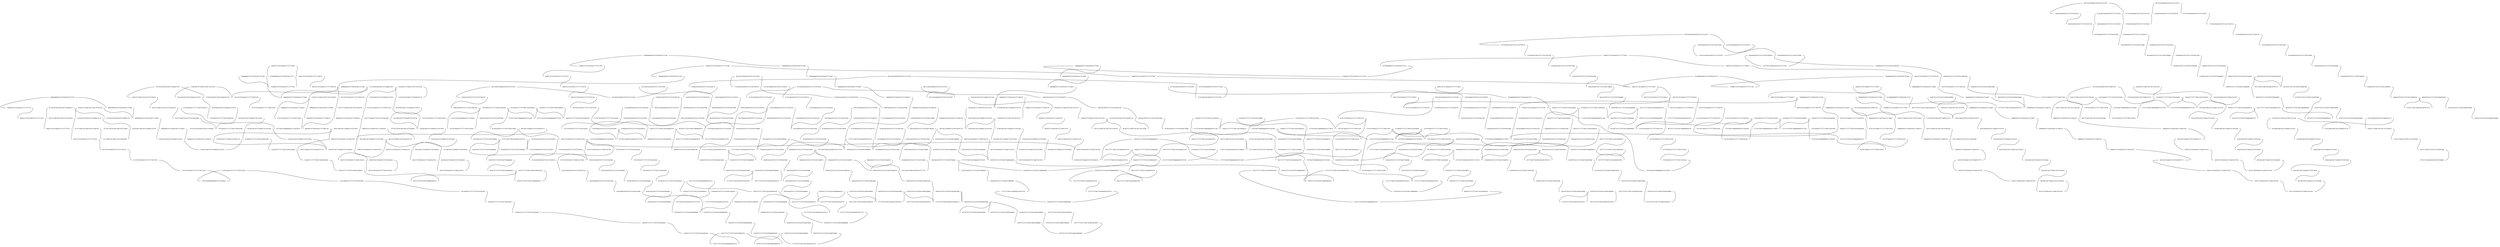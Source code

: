 digraph G {
  edge [dir=both arrowhead=none arrowtail=none]
  node [shape=none, fontname=courier, fontsize=9]
  GCAACGGGCAATATGTCTCTGTGTGGATAAA:e -> CAACGGGCAATATGTCTCTGTGTGGATAAAA:w
  AAAAAGAGTTCTGATAGCAGCTTCTGAACTG:e -> AAAAGAGTTCTGATAGCAGCTTCTGAACTGG:w
  AATATGTCTCTGTGTGGATTAAAAAAGAGTG:w -> ACTCTTTTTTAATCCACACAGAGACATATTG:w
  ACTCTTTTTTAATCCACACAGAGACATATTG:e -> CTCTTTTTTAATCCACACAGAGACATATTGC:w
  ATGTCTCTGTGTGGATAAAAAAAGAGTGTCG:w -> GACACTCTTTTTTTATCCACACAGAGACATA:w
  GACACTCTTTTTTTATCCACACAGAGACATA:e -> ACACTCTTTTTTTATCCACACAGAGACATAT:w
  GCTATCAGACACTCTTTTTTTAATCCACACA:w -> GTGTGGATTAAAAAAAGAGTGTCTGATAGCA:w
  AGCTGCTATCAGACACTCTTTTTTAATCCAA:e -> GCTGCTATCAGACACTCTTTTTTAATCCAAC:w
  ATCAGACACTCTTTTTTTAATCCACCAGAGA:w -> CTCTGGTGGATTAAAAAAAGAGTGTCTGATA:w
  CAGGTTAACCAGTTCAGAAGCTGCTATCAGA:w -> CTGATAGCAGCTTCTGAACTGGTTAACCTGC:w
  CTGATAGCAGCTTCTGAACTGGTTAACCTGC:e -> GGCAGGTTAACCAGTTCAGAAGCTGCTATCA:e
  ACTCACGGCAGGTAACCAGTTCGAAGCTGCT:w -> GCAGCTTCGAACTGGTTACCTGCCGTGAGTA:w
  GCAGCTTCGAACTGGTTACCTGCCGTGAGTA:e -> CAGCTTCGAACTGGTTACCTGCCGTGAGTAA:w
  CCACACAGAGACATATTGCCCGTTCAGTCAG:e -> CACACAGAGACATATTGCCCGTTCAGTCAGA:w
  CAGAACTCTTTTTTTAATCCACACAGAGACA:e -> AGAACTCTTTTTTTAATCCACACAGAGACAT:w
  TAAAAAAAAGTGTCTGATAGCAGCTTCTGAA:e -> AAAAAAAAGTGTCTGATAGCAGCTTCTGAAC:w
  CGATAGCAGCTTCTGAACTGGTTACCTGCCG:w -> GGCAGGTAACCAGTTCAGAAGCTGCTATCGA:w
  GGCAGGTAACCAGTTCAGAAGCTGCTATCGA:e -> GCAGGTAACCAGTTCAGAAGCTGCTATCGAC:w
  GGCAAATATGGTCTCTGTGTGGATTAAAAAA:e -> GCAAATATGGTCTCTGTGTGGATTAAAAAAA:w
  CAAATATGGTCTCTGTGTGGATTAAAAAAAA:e -> AAATATGGTCTCTGTGTGGATTAAAAAAAAG:w
  AATCCACACAGAGACCATATTTGCCCGTTGC:e -> ATCCACACAGAGACCATATTTGCCCGTTGCA:w
  AATCCACAAGAGACATATTGCCCGTTGCAGT:e -> ATCCACAAGAGACATATTGCCCGTTGCAGTC:w
  AACACAGAGACATATTGCCCGTTGCAGTCAG:e -> ACACAGAGACATATTGCCCGTTGCAGTCAGA:w
  AAAGAAGAGTGTCTGATAGCAGCTTCTGAAC:e -> AAGAAGAGTGTCTGATAGCAGCTTCTGAACT:w
  AAAAAAAGAGTGTCGATAGCAGCTTCTGAAC:e -> AAAAAAGAGTGTCGATAGCAGCTTCTGAACT:w
  ATAGCAGCTTCTGAACTGGTACCTGCCGTGA:w -> CACGGCAGGTACCAGTTCAGAAGCTGCTATC:w
  CACGGCAGGTACCAGTTCAGAAGCTGCTATC:e -> ACGGCAGGTACCAGTTCAGAAGCTGCTATCA:w
  ATTTACTCACGGCAGGTAACCAGTTCAGAAG:e -> GCTTCTGAACTGGTTACCTGCCGTGAGTAAA:e
  ACTCTTTTTTTAATCCACACAGAGACATATG:e -> CTCTTTTTTTAATCCACACAGAGACATATGC:w
  ACATATTGCCCGTTGCAGTCAGAATGAAAGC:w -> CTTTCATTCTGACTGCAACGGGCAATATGTC:w
  AGAAGCTGCTATCAGACACTTTTTTTTAATC:w -> ATTAAAAAAAAGTGTCTGATAGCAGCTTCTG:w
  ATTAAAAAAAAGTGTCTGATAGCAGCTTCTG:e -> TCAGAAGCTGCTATCAGACACTTTTTTTTAA:e
  ATAGCAGCTCTGAACTGGTTACCTGCCGTGA:e -> CTCACGGCAGGTAACCAGTTCAGAGCTGCTA:e
  AGCTGCTATCAGACACTTTTTTTTAATCCAC:e -> GCTGCTATCAGACACTTTTTTTTAATCCACA:w
  CAGACACTCTTTTTTTAATCCCACACAGAGA:e -> AGACACTCTTTTTTTAATCCCACACAGAGAC:w
  GACACTCTTTTTTTAATCCACCAGAGACATA:e -> ACACTCTTTTTTTAATCCACCAGAGACATAT:w
  CAATATGTCTCTGTGTTGGATTAAAAAAGAG:e -> AATATGTCTCTGTGTTGGATTAAAAAAGAGT:w
  GGCAGGTAACCAGTTCAGAGCTGCTATCAGA:e -> GCAGGTAACCAGTTCAGAGCTGCTATCAGAC:w
  ATCCACACAGAGACCATATTTGCCCGTTGCA:e -> CTGCAACGGGCAAATATGGTCTCTGTGTGGA:e
  AAAAAAGAGTGTCTGATAGCAGCTCTGAACT:e -> AAAAAGAGTGTCTGATAGCAGCTCTGAACTG:w
  AACGGGCAATATGTCTCTGTGTGGGATTAAA:e -> ACGGGCAATATGTCTCTGTGTGGGATTAAAA:w
  AACCAGTTCGAAGCTGCTATCAGACACTCTT:w -> AGAGTGTCTGATAGCAGCTTCGAACTGGTTA:w
  AGAGTGTCTGATAGCAGCTTCGAACTGGTTA:e -> GAGTGTCTGATAGCAGCTTCGAACTGGTTAC:w
  ACGGCAGGTAACCAGTTCGAAGCTGCTATCA:e -> CGGCAGGTAACCAGTTCGAAGCTGCTATCAG:w
  GAAGCTGCTATCAGACACTCTTCTTTTTATC:e -> AAGCTGCTATCAGACACTCTTCTTTTTATCC:w
  AGCTGCTATCAGACACTCTTTTTTTAATCAC:e -> GCTGCTATCAGACACTCTTTTTTTAATCACA:w
  CCACACAGAGACATATTGCCCGTGCAGTCAG:e -> CACACAGAGACATATTGCCCGTGCAGTCAGA:w
  AGACACTCTTTTTTTAATCCACACAGAGACA:e -> ATGTCTCTGTGTGGATTAAAAAAAGAGTGTC:e
  AGCTTTTCATTCTGACTTGCGAACGGGCAAT:e -> GCTTTTCATTCTGACTTGCGAACGGGCAATA:w
  GGCAGGTAACCAGTTCGAAGCTGCTATCAGA:e -> GCAGGTAACCAGTTCGAAGCTGCTATCAGAC:w
  AGCTGCTATCAGACACTCTTTTTTTAATCCA:e -> GCTGCTATCAGACACTCTTTTTTTAATCCAC:w
  GCAAATATGGTCTCTGTGTGGATTAAAAAAA:e -> CAAATATGGTCTCTGTGTGGATTAAAAAAAA:w
  CACCAGAGACATATTGCCCGTTGCAGTCAGA:e -> ACCAGAGACATATTGCCCGTTGCAGTCAGAA:w
  ATGTCTCTGTGTGGATAAAAAAAGAGTGTCG:e -> TCGACACTCTTTTTTTATCCACACAGAGACA:e
  ACAGAGACATATTGCCCGTTCGCAAGTCAGA:e -> CAGAGACATATTGCCCGTTCGCAAGTCAGAA:w
  CTATCAGACACTCTTTTTTAATCCAACACAG:e -> TATCAGACACTCTTTTTTAATCCAACACAGA:w
  AAAAAGAGTGTCTGATAGCAGCTTCTGAACT:e -> AAAAGAGTGTCTGATAGCAGCTTCTGAACTG:w
  ACGGGCAATATGTCTCTGTGTGGGATTAAAA:e -> CGGGCAATATGTCTCTGTGTGGGATTAAAAA:w
  CTATCAGACACTCTTTTTTTAATCCACAAGA:w -> CTTGTGGATTAAAAAAAGAGTGTCTGATAGC:w
  CTTGTGGATTAAAAAAAGAGTGTCTGATAGC:e -> TGCTATCAGACACTCTTTTTTTAATCCACAA:e
  AGGTTAACCAGTTCAGAAGCTGCTATCAGAC:e -> GGTTAACCAGTTCAGAAGCTGCTATCAGACA:w
  CGGCAGGTAACCAGTTCAGAGCTGCTATCAG:e -> GGCAGGTAACCAGTTCAGAGCTGCTATCAGA:w
  GCTATCAGACACTCTTTTTTAATCCAACACA:e -> CTATCAGACACTCTTTTTTAATCCAACACAG:w
  AACGGGCAATTGTCTCTGTGTGATTAAAAAA:e -> ACGGGCAATTGTCTCTGTGTGATTAAAAAAA:w
  AAAAAGAGTGTCTGATAGCAGCTTCTGAACG:e -> AAAAGAGTGTCTGATAGCAGCTTCTGAACGG:w
  CTTCTTTTTATCCACACAGAGACATATTGCC:w -> GCAATATGTCTCTGTGTGGATAAAAAGAAGA:w
  GCAATATGTCTCTGTGTGGATAAAAAGAAGA:e -> CAATATGTCTCTGTGTGGATAAAAAGAAGAG:w
  GGGCAAATATGGTCTCTGTGTGGATTAAAAA:e -> GGCAAATATGGTCTCTGTGTGGATTAAAAAA:w
  CAGGTAACCAGTTCAGAGCTGCTATCAGACA:e -> AGGTAACCAGTTCAGAGCTGCTATCAGACAC:w
  CAGACACTCTTTTTTAATCCACACAGAGACA:w -> GTCTCTGTGTGGATTAAAAAAGAGTGTCTGA:w
  CAGGTAACCAGTTCAGAAGCTGCTATCAGAC:e -> AGGTAACCAGTTCAGAAGCTGCTATCAGACA:w
  AATATGTCTCTTGTGGATTAAAAAAAGAGTG:e -> ACACTCTTTTTTTAATCCACAAGAGACATAT:e
  ATTAAAAAAAGAGTGTCTGATAGCAGCTTCG:w -> GAAGCTGCTATCAGACACTCTTTTTTTAATC:w
  GAAGCTGCTATCAGACACTCTTTTTTTAATC:e -> AAGCTGCTATCAGACACTCTTTTTTTAATCA:w
  GAAGCTGCTATCAGACACTCTTTTTTTAATC:e -> AAGCTGCTATCAGACACTCTTTTTTTAATCC:w
  CCACACAGAGACATATGCCCGTTGCAGTCAG:e -> CACACAGAGACATATGCCCGTTGCAGTCAGA:w
  GAACGGGCAATATGTCTCTGTGTGGATTAAA:e -> AACGGGCAATATGTCTCTGTGTGGATTAAAA:w
  ATAAAAAAAGAGTGTCGATAGCAGCTTCTGA:w -> CAGAAGCTGCTATCGACACTCTTTTTTTATC:w
  CAGAAGCTGCTATCGACACTCTTTTTTTATC:e -> AGAAGCTGCTATCGACACTCTTTTTTTATCC:w
  AGAAGCTGCTATCAGACACTCTTTTTTAATC:w -> ATTAAAAAAGAGTGTCTGATAGCAGCTTCTG:w
  ATTAAAAAAGAGTGTCTGATAGCAGCTTCTG:e -> TCAGAAGCTGCTATCAGACACTCTTTTTTAA:e
  ACATATTGCCCGTTGCAGTCAGAATGAAAGC:e -> AGCTTTCATTCTGACTGCAACGGGCAATATG:e
  CCACAAGAGACATATTGCCCGTTGCAGTCAG:e -> CACAAGAGACATATTGCCCGTTGCAGTCAGA:w
  AGAGACCATATTTGCCCGTTGCAGTCAGAAT:e -> CATTCTGACTGCAACGGGCAAATATGGTCTC:e
  AAGAGACATATTGCCCGTTGCAGTCAGAATG:w -> ATTCTGACTGCAACGGGCAATATGTCTCTTG:w
  CTGCTATCAGACACTCTTTTTTAATCCACAC:e -> TGCTATCAGACACTCTTTTTTAATCCACACA:w
  GAGTGTCGATAGCAGCTTCTGAACTGGTTAC:e -> AGTGTCGATAGCAGCTTCTGAACTGGTTACC:w
  CAATATGTCTCTGTGTGGGATTAAAAAAAGA:w -> CTTTTTTTAATCCCACACAGAGACATATTGC:w
  CTTTTTTTAATCCCACACAGAGACATATTGC:e -> GGCAATATGTCTCTGTGTGGGATTAAAAAAA:e
  CAGCTTCTGAACGGTTACCTGCCGTGAGTAA:e -> AGCTTCTGAACGGTTACCTGCCGTGAGTAAA:w
  CAGCTTCTGAACTGGTACCTGCCGTGAGTAA:e -> AGCTTCTGAACTGGTACCTGCCGTGAGTAAA:w
  ATTCTGACTGCAACGGGCAATATGTCTCTGG:w -> CAGAGACATATTGCCCGTTGCAGTCAGAATG:w
  CAGAGACATATTGCCCGTTGCAGTCAGAATG:e -> AGAGACATATTGCCCGTTGCAGTCAGAATGA:w
  CTATCAGACACTCTTTTTTAATCCACACAGA:e -> CTCTGTGTGGATTAAAAAAGAGTGTCTGATA:e
  AGACATATTGCCCGTTCGCAAGTCAGAATGA:w -> CATTCTGACTTGCGAACGGGCAATATGTCTC:w
  CTATCAGACACTCTTTTTTAATCCACACAGA:w -> CTGTGTGGATTAAAAAAGAGTGTCTGATAGC:w
  CTGTGTGGATTAAAAAAGAGTGTCTGATAGC:e -> TGCTATCAGACACTCTTTTTTAATCCACACA:e
  CTATCAGACACTCTTTTTTTAATCCCACACA:e -> CTGTGTGGGATTAAAAAAAGAGTGTCTGATA:e
  GAGTGTCTGATAGCAGCTCTGAACTGGTTAC:e -> AGTGTCTGATAGCAGCTCTGAACTGGTTACC:w
  CAACGGGCAATATGTCTCTGTGTGGATTAAA:e -> AACGGGCAATATGTCTCTGTGTGGATTAAAA:w
  ACACAGAGACATATTGCCCGTTCGCAAGTCA:e -> CACAGAGACATATTGCCCGTTCGCAAGTCAG:w
  GAGTGTCTGATAGCAGCTTCTGAACTGGTAC:e -> AGTGTCTGATAGCAGCTTCTGAACTGGTACC:w
  AGAAGCTGCTATCAGACACTCTTTTTTAATC:e -> GAAGCTGCTATCAGACACTCTTTTTTAATCC:w
  CAATATGTCTCTGTGTGGGATTAAAAAAAGA:e -> AATATGTCTCTGTGTGGGATTAAAAAAAGAG:w
  ATAGCAGCTTCTGAACTGGTACCTGCCGTGA:e -> CTCACGGCAGGTACCAGTTCAGAAGCTGCTA:e
  AACCAGTTCAGAAGCTGCTATCAGAACTCTT:w -> AGAGTTCTGATAGCAGCTTCTGAACTGGTTA:w
  AGAGTTCTGATAGCAGCTTCTGAACTGGTTA:e -> GAGTTCTGATAGCAGCTTCTGAACTGGTTAC:w
  CAACGGGCAATTGTCTCTGTGTGATTAAAAA:e -> AACGGGCAATTGTCTCTGTGTGATTAAAAAA:w
  CAGACACTTTTTTTTAATCCACACAGAGACC:w -> GTCTCTGTGTGGATTAAAAAAAAGTGTCTGA:w
  TATCAGACACTCTTCTTTTTATCCACACAGA:e -> ATCAGACACTCTTCTTTTTATCCACACAGAG:w
  ATAGCAGCTTCGAACTGGTTACCTGCCGTGA:e -> CTCACGGCAGGTAACCAGTTCGAAGCTGCTA:e
  AGAGCTGCTATCAGACACTCTTTTTTTAATC:e -> GAGCTGCTATCAGACACTCTTTTTTTAATCC:w
  GAGACAATTGCCCGTTGCAGTCAGAATGAAA:e -> AGACAATTGCCCGTTGCAGTCAGAATGAAAA:w
  ACACAGAGACATATTGCCCGTTGCAGTCAGA:e -> CACAGAGACATATTGCCCGTTGCAGTCAGAA:w
  CACACAGAGACATATGCCCGTTGCAGTCAGA:e -> ACACAGAGACATATGCCCGTTGCAGTCAGAA:w
  ATCAGACACTCTTTTTTTAATCCCACACAGA:w -> CTGTGTGGGATTAAAAAAAGAGTGTCTGATA:w
  ACATATTGCCCGTTGCAGTCAGAATGAAAAG:e -> CATATTGCCCGTTGCAGTCAGAATGAAAAGC:w
  AATCCACACAGAGACATATTGCCCGTTCGCA:w -> GCGAACGGGCAATATGTCTCTGTGTGGATTA:w
  GCGAACGGGCAATATGTCTCTGTGTGGATTA:e -> CGAACGGGCAATATGTCTCTGTGTGGATTAA:w
  ACGGGCAATTGTCTCTGTGTGATTAAAAAAA:e -> CGGGCAATTGTCTCTGTGTGATTAAAAAAAG:w
  AATCCACACAGAGACATATTGCCCGTTCAGT:e -> ATCCACACAGAGACATATTGCCCGTTCAGTC:w
  AAAAAAGAGTGTCTGATAGCAGCTTCGAACT:e -> AAAAAGAGTGTCTGATAGCAGCTTCGAACTG:w
  CAGACACTCTTTTTTTAATCCACCAGAGACA:w -> GTCTCTGGTGGATTAAAAAAAGAGTGTCTGA:w
  ATCCACCAGAGACATATTGCCCGTTGCAGTC:e -> TCCACCAGAGACATATTGCCCGTTGCAGTCA:w
  CAGACACTCTTTTTTTAATCACACAGAGACA:w -> GTCTCTGTGTGATTAAAAAAAGAGTGTCTGA:w
  GAGACATATTGCCCGTGCAGTCAGAATGAAA:e -> AGACATATTGCCCGTGCAGTCAGAATGAAAA:w
  CGGGCAATTGTCTCTGTGTGATTAAAAAAAG:e -> GGGCAATTGTCTCTGTGTGATTAAAAAAAGA:w
  GACACTCTTTTTTAATCCACACAGAGACATA:e -> ACACTCTTTTTTAATCCACACAGAGACATAT:w
  GACACTCTTTTTTTAATCCCACACAGAGACA:e -> ACACTCTTTTTTTAATCCCACACAGAGACAT:w
  AGGTAACCAGTTCAGAAGCTGCTATCAGAAC:e -> AGTTCTGATAGCAGCTTCTGAACTGGTTACC:e
  GAGTGTCTGATAGCAGCTTCTGAACGGTTAC:e -> AGTGTCTGATAGCAGCTTCTGAACGGTTACC:w
  GCTGCTATCAGAACTCTTTTTTTAATCCACA:e -> CTGCTATCAGAACTCTTTTTTTAATCCACAC:w
  AACGGGCAAATATGGTCTCTGTGTGGATTAA:e -> ACGGGCAAATATGGTCTCTGTGTGGATTAAA:w
  AGAACTCTTTTTTTAATCCACACAGAGACAT:e -> GAACTCTTTTTTTAATCCACACAGAGACATA:w
  GAAGCTGCTATCAGACACTTTTTTTTAATCC:e -> AAGCTGCTATCAGACACTTTTTTTTAATCCA:w
  ATAGCAGCTCTGAACTGGTTACCTGCCGTGA:w -> CACGGCAGGTAACCAGTTCAGAGCTGCTATC:w
  CACGGCAGGTAACCAGTTCAGAGCTGCTATC:e -> ACGGCAGGTAACCAGTTCAGAGCTGCTATCA:w
  AGTGTCTGATAGCAGCTTCTGAACTGGTTAC:e -> GGTAACCAGTTCAGAAGCTGCTATCAGACAC:e
  AAAAGAGTGTCGATAGCAGCTTCTGAACTGG:e -> AAAGAGTGTCGATAGCAGCTTCTGAACTGGT:w
  AAAGAGTGTCTGATAGCAGCTTCTGAACTGG:e -> AAGAGTGTCTGATAGCAGCTTCTGAACTGGT:w
  AGACATATTGCCCGTTGCAGTCAGAATAAAA:e -> CTTTTATTCTGACTGCAACGGGCAATATGTC:e
  AGGTAACCAGTTCAGAAGCTGCTATCAGACA:e -> GGTAACCAGTTCAGAAGCTGCTATCAGACAC:w
  AAAGAGTTCTGATAGCAGCTTCTGAACTGGT:e -> AACCAGTTCAGAAGCTGCTATCAGAACTCTT:e
  AAAGAGTGTCTGATAGCAGCTTCTGAACGGT:e -> AACCGTTCAGAAGCTGCTATCAGACACTCTT:e
  CTTCTTTTTATCCACACAGAGACATATTGCC:e -> GGGCAATATGTCTCTGTGTGGATAAAAAGAA:e
  CGGGCATATGTCTCTGTGTGGATTAAAAAAA:e -> CTTTTTTTAATCCACACAGAGACATATGCCC:e
  CTATCAGACACTTTTTTTTAATCCACACAGA:e -> CTCTGTGTGGATTAAAAAAAAGTGTCTGATA:e
  ACAGAGACCATATTTGCCCGTTGCAGTCAGA:e -> CAGAGACCATATTTGCCCGTTGCAGTCAGAA:w
  AATTGTCTCTGTGTGATTAAAAAAAGAGTGT:e -> ATTGTCTCTGTGTGATTAAAAAAAGAGTGTC:w
  AGACATATTGCCCGTTGCAGTAGAATGAAAA:e -> CTTTTCATTCTACTGCAACGGGCAATATGTC:e
  ATCAGACACTCTTTTTTAATCCACACAGAGA:e -> GTCTCTGTGTGGATTAAAAAAGAGTGTCTGA:e
  ACACAGAGACCATATTTGCCCGTTGCAGTCA:e -> CACAGAGACCATATTTGCCCGTTGCAGTCAG:w
  ATCAGACACTCTTCTTTTTATCCACACAGAG:e -> TCAGACACTCTTCTTTTTATCCACACAGAGA:w
  AGAAGCTGCTATCAGAACTCTTTTTTTAATC:w -> ATTAAAAAAAGAGTTCTGATAGCAGCTTCTG:w
  ATTAAAAAAAGAGTTCTGATAGCAGCTTCTG:e -> TCAGAAGCTGCTATCAGAACTCTTTTTTTAA:e
  GCTGCTATCAGACACTCTTTTTTTAATCACA:e -> CTGCTATCAGACACTCTTTTTTTAATCACAC:w
  AATATGTCTCTGTGTGGATAAAAAAAGAGTG:w -> ACTCTTTTTTTATCCACACAGAGACATATTG:w
  ACTCTTTTTTTATCCACACAGAGACATATTG:e -> CTCTTTTTTTATCCACACAGAGACATATTGC:w
  CTCTTTTTTTAATCCACAAGAGACATATTGC:e -> GGCAATATGTCTCTTGTGGATTAAAAAAAGA:e
  AACCAGTTCAGAGCTGCTATCAGACACTCTT:w -> AGAGTGTCTGATAGCAGCTCTGAACTGGTTA:w
  AGAGTGTCTGATAGCAGCTCTGAACTGGTTA:e -> GAGTGTCTGATAGCAGCTCTGAACTGGTTAC:w
  CAGACACTCTTTTTTTAATCACACAGAGACA:e -> AGACACTCTTTTTTTAATCACACAGAGACAA:w
  CTATCAGACACTCTTTTTTTAATCCACCAGA:e -> CTCTGGTGGATTAAAAAAAGAGTGTCTGATA:e
  ACAGAGACAATTGCCCGTTGCAGTCAGAATG:e -> CAGAGACAATTGCCCGTTGCAGTCAGAATGA:w
  ATCCACAAGAGACATATTGCCCGTTGCAGTC:e -> TCCACAAGAGACATATTGCCCGTTGCAGTCA:w
  AGCTGCTATCAGACACTCTTTTTTAATCCAC:e -> GCTGCTATCAGACACTCTTTTTTAATCCACA:w
  GAGACATATTGCCCGTTGCAGTCAGAATAAA:e -> AGACATATTGCCCGTTGCAGTCAGAATAAAA:w
  TGCACGGGCAATATGTCTCTGTGTGGATAAA:e -> GCACGGGCAATATGTCTCTGTGTGGATAAAA:w
  AATATGTCTCTGTGTGGGATTAAAAAAAGAG:e -> ACTCTTTTTTTAATCCCACACAGAGACATAT:e
  ACGGGCAATATGTCTCTGGTGGATTAAAAAA:e -> CGGGCAATATGTCTCTGGTGGATTAAAAAAA:w
  ACGGGCAAATATGGTCTCTGTGTGGATTAAA:e -> CGGGCAAATATGGTCTCTGTGTGGATTAAAA:w
  AATCCACACAGAGACCATATTTGCCCGTTGC:w -> CAACGGGCAAATATGGTCTCTGTGTGGATTA:w
  CAACGGGCAAATATGGTCTCTGTGTGGATTA:e -> AACGGGCAAATATGGTCTCTGTGTGGATTAA:w
  ACGGCAGGTTAACCAGTTCAGAAGCTGCTAT:e -> CGGCAGGTTAACCAGTTCAGAAGCTGCTATC:w
  AATCCACCAGAGACATATTGCCCGTTGCAGT:w -> CTGCAACGGGCAATATGTCTCTGGTGGATTA:w
  CTGCAACGGGCAATATGTCTCTGGTGGATTA:e -> TGCAACGGGCAATATGTCTCTGGTGGATTAA:w
  CTATCAGAACTCTTTTTTTAATCCACACAGA:e -> CTCTGTGTGGATTAAAAAAAGAGTTCTGATA:e
  CTGCTATCAGACACTCTTTTTTAATCCAACA:e -> GTGTTGGATTAAAAAAGAGTGTCTGATAGCA:e
  CTGCTATCAGACACTCTTTTTTTAATCCACC:e -> TGCTATCAGACACTCTTTTTTTAATCCACCA:w
  TGCAACGGGCAATATGTCTCTTGTGGATTAA:e -> GCAACGGGCAATATGTCTCTTGTGGATTAAA:w
  TGCAACGGGCAATATGTCTCTGGTGGATTAA:e -> GCAACGGGCAATATGTCTCTGGTGGATTAAA:w
  CAGAGACATATTGCCCGTTGCAGTAGAATGA:e -> AGAGACATATTGCCCGTTGCAGTAGAATGAA:w
  CAGACACTCTTTTTTTAATCCACACAGAGAC:e -> AGACACTCTTTTTTTAATCCACACAGAGACA:w
  ACAGAGACATATTGCCCGTTGCAGTAGAATG:w -> ATTCTACTGCAACGGGCAATATGTCTCTGTG:w
  ACTCTTTTTTTAATCCACACAGAGACATATG:w -> ATATGTCTCTGTGTGGATTAAAAAAAGAGTG:w
  CGAACGGGCAATATGTCTCTGTGTGGATTAA:e -> GAACGGGCAATATGTCTCTGTGTGGATTAAA:w
  TAAAAAAGAGTGTCTGATAGCAGCTTCTGAA:e -> AAAAAAGAGTGTCTGATAGCAGCTTCTGAAC:w
  CACACAGAGACAATTGCCCGTTGCAGTCAGA:w -> CTGACTGCAACGGGCAATTGTCTCTGTGTGA:w
  CACACAGAGACATATTGCCCGTGCAGTCAGA:e -> ACACAGAGACATATTGCCCGTGCAGTCAGAA:w
  TAAAAAAAGAGTGTCTGATAGCAGCTTCGAA:w -> TCGAAGCTGCTATCAGACACTCTTTTTTTAA:w
  ACGGGCAATATGTCTCTGTGTTGGATTAAAA:e -> CGGGCAATATGTCTCTGTGTTGGATTAAAAA:w
  AGACATATTGCCCGTGCAGTCAGAATGAAAA:e -> CTTTTCATTCTGACTGCACGGGCAATATGTC:e
  CTATCAGACACTCTTTTTTTAATCACACAGA:e -> CTCTGTGTGATTAAAAAAAGAGTGTCTGATA:e
  CTTTTTTTAATCCACACAGAGACATATTGCC:w -> GCAATATGTCTCTGTGTGGATTAAAAAAAGA:w
  GCAATATGTCTCTGTGTGGATTAAAAAAAGA:e -> CAATATGTCTCTGTGTGGATTAAAAAAAGAG:w
  ATCAGACACTCTTTTTTTAATCCACCAGAGA:e -> GTCTCTGGTGGATTAAAAAAAGAGTGTCTGA:e
  CCACACAGAGACATATTGCCCGTTGCAGTAG:w -> TACTGCAACGGGCAATATGTCTCTGTGTGGA:w
  TACTGCAACGGGCAATATGTCTCTGTGTGGA:e -> ACTGCAACGGGCAATATGTCTCTGTGTGGAT:w
  ACAGAGACAATTGCCCGTTGCAGTCAGAATG:w -> ATTCTGACTGCAACGGGCAATTGTCTCTGTG:w
  ACACTCTTCTTTTTATCCACACAGAGACATA:e -> ATATGTCTCTGTGTGGATAAAAAGAAGAGTG:e
  CACAGAGACCATATTTGCCCGTTGCAGTCAG:e -> ACAGAGACCATATTTGCCCGTTGCAGTCAGA:w
  ACTGCAACGGGCAATATGTCTCTGTGTGGGA:e -> ATCCCACACAGAGACATATTGCCCGTTGCAG:e
  AGACATATTGCCCGTTCAGTCAGAAATGAGA:e -> GACATATTGCCCGTTCAGTCAGAAATGAGAA:w
  CTATCAGACACTTTTTTTTAATCCACACAGA:w -> CTGTGTGGATTAAAAAAAAGTGTCTGATAGC:w
  CTGTGTGGATTAAAAAAAAGTGTCTGATAGC:e -> TGCTATCAGACACTTTTTTTTAATCCACACA:e
  CGGCAGGTAACCAGTTCGAAGCTGCTATCAG:e -> GGCAGGTAACCAGTTCGAAGCTGCTATCAGA:w
  AGAGACATATTGCCCGTTCAGTCAGAAATGA:e -> CTCATTTCTGACTGAACGGGCAATATGTCTC:e
  AAAAAAAGAGTGTCTGATAGCAGCTTCTGAA:e -> AAAAAAGAGTGTCTGATAGCAGCTTCTGAAC:w
  CAGACACTCTTTTTTTAATCCCACACAGAGA:w -> CTCTGTGTGGGATTAAAAAAAGAGTGTCTGA:w
  AACGGGCAATATGTCTCTGTGTGGATAAAAA:e -> ACGGGCAATATGTCTCTGTGTGGATAAAAAA:w
  CGGCAGGTAACCAGTTCAGAAGCTGCTATCA:e -> CTGATAGCAGCTTCTGAACTGGTTACCTGCC:e
  AGACCATATTTGCCCGTTGCAGTCAGAATGA:e -> GACCATATTTGCCCGTTGCAGTCAGAATGAA:w
  CTATCAGACACTCTTTTTTTAATCCACAAGA:e -> CTCTTGTGGATTAAAAAAAGAGTGTCTGATA:e
  AGACATATTGCCCGTTCAGTCAGAAATGAGA:w -> CTCATTTCTGACTGAACGGGCAATATGTCTC:w
  ACGGGCAATATGTCTCTGTGTGGATAAAAAA:e -> CGGGCAATATGTCTCTGTGTGGATAAAAAAA:w
  CAGAGACATATTGCCCGTTGCAGTCAGAATA:e -> AGAGACATATTGCCCGTTGCAGTCAGAATAA:w
  GCAGGTAACCAGTTCAGAAGCTGCTATCGAC:e -> CAGGTAACCAGTTCAGAAGCTGCTATCGACA:w
  CAGCTCTGAACTGGTTACCTGCCGTGAGTAA:e -> AGCTCTGAACTGGTTACCTGCCGTGAGTAAA:w
  ACATATTGCCCGTTGCAGTCAGAATAAAAGC:w -> CTTTTATTCTGACTGCAACGGGCAATATGTC:w
  GCAACGGGCAATATGTCTCTGTGTGGATTAA:w -> TAATCCACACAGAGACATATTGCCCGTTGCA:w
  TAATCCACACAGAGACATATTGCCCGTTGCA:e -> AATCCACACAGAGACATATTGCCCGTTGCAG:w
  CTATCAGACACTCTTTTTTTAATCCACACAG:e -> TATCAGACACTCTTTTTTTAATCCACACAGA:w
  CGGGCAATATGTCTCTGTGTGGGATTAAAAA:e -> GGGCAATATGTCTCTGTGTGGGATTAAAAAA:w
  GCAACGGGCAATATGTCTCTGGTGGATTAAA:e -> CAACGGGCAATATGTCTCTGGTGGATTAAAA:w
  AGACCATATTTGCCCGTTGCAGTCAGAATGA:w -> CATTCTGACTGCAACGGGCAAATATGGTCTC:w
  GCAGGTAACCAGTTCGAAGCTGCTATCAGAC:e -> CAGGTAACCAGTTCGAAGCTGCTATCAGACA:w
  AGAGCTGCTATCAGACACTCTTTTTTTAATC:w -> ATTAAAAAAAGAGTGTCTGATAGCAGCTCTG:w
  ATTAAAAAAAGAGTGTCTGATAGCAGCTCTG:e -> TCAGAGCTGCTATCAGACACTCTTTTTTTAA:e
  CCACACAGAGACATATTGCCCGTTGCAGTCA:w -> GACTGCAACGGGCAATATGTCTCTGTGTGGA:w
  GACTGCAACGGGCAATATGTCTCTGTGTGGA:e -> ACTGCAACGGGCAATATGTCTCTGTGTGGAT:w
  AATATGTCTCTGTGTGGATTAAAAAAGAGTG:e -> ACACTCTTTTTTAATCCACACAGAGACATAT:e
  AAAAGAGTGTCTGATAGCAGCTCTGAACTGG:e -> AAAGAGTGTCTGATAGCAGCTCTGAACTGGT:w
  CTATCGACACTCTTTTTTTATCCACACAGAG:e -> TATCGACACTCTTTTTTTATCCACACAGAGA:w
  AAAAGAGTGTCTGATAGCAGCTTCTGAACTG:e -> AAAGAGTGTCTGATAGCAGCTTCTGAACTGG:w
  CAGACACTCTTTTTTAATCCACACAGAGACA:e -> AGACACTCTTTTTTAATCCACACAGAGACAT:w
  CGGCAGGTACCAGTTCAGAAGCTGCTATCAG:e -> GGCAGGTACCAGTTCAGAAGCTGCTATCAGA:w
  GCTGCTATCAGACACTCTTCTTTTTATCCAC:e -> CTGCTATCAGACACTCTTCTTTTTATCCACA:w
  CAGAACTCTTTTTTTAATCCACACAGAGACA:w -> GTCTCTGTGTGGATTAAAAAAAGAGTTCTGA:w
  TATCAGACACTCTTTTTTTAATCCACACAGA:e -> ATCAGACACTCTTTTTTTAATCCACACAGAG:w
  AAATATGGTCTCTGTGTGGATTAAAAAAAAG:e -> AATATGGTCTCTGTGTGGATTAAAAAAAAGT:w
  ACAATTGCCCGTTGCAGTCAGAATGAAAAGC:e -> AGCTTTTCATTCTGACTGCAACGGGCAATTG:e
  ACGGCAGGTAACCAGTTCAGAAGCTGCTATC:w -> ATAGCAGCTTCTGAACTGGTTACCTGCCGTG:w
  ATAGCAGCTTCTGAACTGGTTACCTGCCGTG:e -> TAGCAGCTTCTGAACTGGTTACCTGCCGTGA:w
  ACTGCACGGGCAATATGTCTCTGTGTGGATA:e -> CTGCACGGGCAATATGTCTCTGTGTGGATAA:w
  GAGTGTCTGATAGCAGCTTCGAACTGGTTAC:e -> AGTGTCTGATAGCAGCTTCGAACTGGTTACC:w
  GCTGCTATCAGACACTCTTTTTTAATCCACA:e -> CTGCTATCAGACACTCTTTTTTAATCCACAC:w
  CAACGGGCATATGTCTCTGTGTGGATTAAAA:e -> AACGGGCATATGTCTCTGTGTGGATTAAAAA:w
  ATCAGACACTCTTTTTTTAATCCACAAGAGA:e -> GTCTCTTGTGGATTAAAAAAAGAGTGTCTGA:e
  AAGAGTGTCTGATAGCAGCTTCTGAACTGGT:e -> AGAGTGTCTGATAGCAGCTTCTGAACTGGTA:w
  ACAGAGACATATGCCCGTTGCAGTCAGAATG:w -> ATTCTGACTGCAACGGGCATATGTCTCTGTG:w
  CAGAAGCTGCTATCAGACACTCTTTTTTTAA:w -> TAAAAAAAGAGTGTCTGATAGCAGCTTCTGA:w
  TAAAAAAAGAGTGTCTGATAGCAGCTTCTGA:e -> AAAAAAAGAGTGTCTGATAGCAGCTTCTGAA:w
  ATCAGACACTTTTTTTTAATCCACACAGAGA:e -> GTCTCTGTGTGGATTAAAAAAAAGTGTCTGA:e
  AATATGTCTCTTGTGGATTAAAAAAAGAGTG:w -> ACTCTTTTTTTAATCCACAAGAGACATATTG:w
  ACTCTTTTTTTAATCCACAAGAGACATATTG:e -> CTCTTTTTTTAATCCACAAGAGACATATTGC:w
  AGACATATTGCCCGTTGCAGTCAGAATGAAA:e -> GACATATTGCCCGTTGCAGTCAGAATGAAAA:w
  AGACATATTGCCCGTTGCAGTCAGAATGAAA:e -> CTTTCATTCTGACTGCAACGGGCAATATGTC:e
  CGGGCAAATATGGTCTCTGTGTGGATTAAAA:e -> GGGCAAATATGGTCTCTGTGTGGATTAAAAA:w
  ATCAGACACTCTTTTTTTAATCCCACACAGA:e -> CTCTGTGTGGGATTAAAAAAAGAGTGTCTGA:e
  AAGCTGCTATCAGACACTTTTTTTTAATCCA:e -> AGCTGCTATCAGACACTTTTTTTTAATCCAC:w
  AGAAGCTGCTATCAGACACTCTTCTTTTTAT:e -> GAAGCTGCTATCAGACACTCTTCTTTTTATC:w
  AGCTGCTATCAGACACTCTTCTTTTTATCCA:e -> GCTGCTATCAGACACTCTTCTTTTTATCCAC:w
  ACACAGAGACATATTGCCCGTTCAGTCAGAA:e -> CACAGAGACATATTGCCCGTTCAGTCAGAAA:w
  AATCCAACACAGAGACATATTGCCCGTTGCA:e -> ATCCAACACAGAGACATATTGCCCGTTGCAG:w
  ATCCACACAGAGACATATGCCCGTTGCAGTC:e -> TCCACACAGAGACATATGCCCGTTGCAGTCA:w
  CTTTTTTTATCCACACAGAGACATATTGCCC:w -> GGCAATATGTCTCTGTGTGGATAAAAAAAGA:w
  TCCACACAGAGACATATGCCCGTTGCAGTCA:e -> CCACACAGAGACATATGCCCGTTGCAGTCAG:w
  AAAAGAGTTCTGATAGCAGCTTCTGAACTGG:e -> AAAGAGTTCTGATAGCAGCTTCTGAACTGGT:w
  ACTGCACGGGCAATATGTCTCTGTGTGGATA:w -> ATCCACACAGAGACATATTGCCCGTGCAGTC:w
  ATCCACACAGAGACATATTGCCCGTGCAGTC:e -> TCCACACAGAGACATATTGCCCGTGCAGTCA:w
  GCTGCTATCAGACACTCTTTTTTTAATCCAC:e -> CTGCTATCAGACACTCTTTTTTTAATCCACA:w
  GCTGCTATCAGACACTCTTTTTTTAATCCAC:e -> CTGCTATCAGACACTCTTTTTTTAATCCACC:w
  CTGCTATCAGACACTCTTCTTTTTATCCACA:e -> GTGTGGATAAAAAGAAGAGTGTCTGATAGCA:e
  ACCAGAGACATATTGCCCGTTGCAGTCAGAA:e -> ATTCTGACTGCAACGGGCAATATGTCTCTGG:e
  GCTATCAGACACTCTTCTTTTTATCCACACA:e -> CTATCAGACACTCTTCTTTTTATCCACACAG:w
  CACAGAGACATATTGCCCGTTCAGTCAGAAA:e -> ACAGAGACATATTGCCCGTTCAGTCAGAAAT:w
  CCACCAGAGACATATTGCCCGTTGCAGTCAG:e -> CACCAGAGACATATTGCCCGTTGCAGTCAGA:w
  AGCTTCTGAACTGGTTACCTGCCGTGAGTAA:e -> GCTTCTGAACTGGTTACCTGCCGTGAGTAAA:w
  AGCTTCTGAACTGGTTACCTGCCGTGAGTAA:e -> ATTACTCACGGCAGGTAACCAGTTCAGAAGC:e
  CACAGAGACATATTGCCCGTTCGCAAGTCAG:e -> ACAGAGACATATTGCCCGTTCGCAAGTCAGA:w
  CTCTTTTTTTAATCCACACAGAGACATATGC:e -> GGCATATGTCTCTGTGTGGATTAAAAAAAGA:e
  CGGGCAATATGTCTCTGTGTTGGATTAAAAA:e -> GGGCAATATGTCTCTGTGTTGGATTAAAAAA:w
  AGCTTCTGAACTGGTACCTGCCGTGAGTAAA:e -> ATTTACTCACGGCAGGTACCAGTTCAGAAGC:e
  CTTTTTTTAATCCACAAGAGACATATTGCCC:w -> GGCAATATGTCTCTTGTGGATTAAAAAAAGA:w
  GCTGCTATCAGACACTTTTTTTTAATCCACA:e -> CTGCTATCAGACACTTTTTTTTAATCCACAC:w
  AAAAGAGTGTCTGATAGCAGCTTCGAACTGG:e -> AAAGAGTGTCTGATAGCAGCTTCGAACTGGT:w
  ACTCACGGCAGGTAACCAGTTCAGAAGCTGC:w -> CAGCTTCTGAACTGGTTACCTGCCGTGAGTA:w
  CAGCTTCTGAACTGGTTACCTGCCGTGAGTA:e -> AGCTTCTGAACTGGTTACCTGCCGTGAGTAA:w
  ACAGAGACATATTGCCCGTTGCAGTAGAATG:e -> CAGAGACATATTGCCCGTTGCAGTAGAATGA:w
  CGGGCAATATGTCTCTGGTGGATTAAAAAAA:e -> CTTTTTTTAATCCACCAGAGACATATTGCCC:e
  CAGACACTCTTCTTTTTATCCACACAGAGAC:e -> AGACACTCTTCTTTTTATCCACACAGAGACA:w
  ACAGAGACATATTGCCCGTTCAGTCAGAAAT:e -> CAGAGACATATTGCCCGTTCAGTCAGAAATG:w
  TAAAAAAGAGTGTCTGATAGCAGCTTCTGAA:w -> TCAGAAGCTGCTATCAGACACTCTTTTTTAA:w
  CTGCTATCAGACACTCTTTTTTTAATCCACA:e -> TGCTATCAGACACTCTTTTTTTAATCCACAA:w
  CTGCTATCAGACACTCTTTTTTTAATCCACA:e -> GTGTGGATTAAAAAAAGAGTGTCTGATAGCA:e
  GGCAGGTACCAGTTCAGAAGCTGCTATCAGA:e -> GCAGGTACCAGTTCAGAAGCTGCTATCAGAC:w
  CAGAGACATATTGCCCGTTCGCAAGTCAGAA:e -> AGAGACATATTGCCCGTTCGCAAGTCAGAAT:w
  ACGGCAGGTAACCAGTTCAGAAGCTGCTATC:e -> CGGCAGGTAACCAGTTCAGAAGCTGCTATCA:w
  ACGGCAGGTAACCAGTTCAGAAGCTGCTATC:e -> CGATAGCAGCTTCTGAACTGGTTACCTGCCG:e
  ACACTTTTTTTTAATCCACACAGAGACCATA:e -> ATATGGTCTCTGTGTGGATTAAAAAAAAGTG:e
  AACCGTTCAGAAGCTGCTATCAGACACTCTT:w -> AGAGTGTCTGATAGCAGCTTCTGAACGGTTA:w
  AGAGTGTCTGATAGCAGCTTCTGAACGGTTA:e -> GAGTGTCTGATAGCAGCTTCTGAACGGTTAC:w
  AGACATATTGCCCGTTCGCAAGTCAGAATGA:e -> GACATATTGCCCGTTCGCAAGTCAGAATGAA:w
  GCAACGGGCATATGTCTCTGTGTGGATTAAA:e -> CAACGGGCATATGTCTCTGTGTGGATTAAAA:w
  CAACGGGCAATATGTCTCTTGTGGATTAAAA:e -> AACGGGCAATATGTCTCTTGTGGATTAAAAA:w
  AGGTAACCGTTCAGAAGCTGCTATCAGACAC:e -> AGTGTCTGATAGCAGCTTCTGAACGGTTACC:e
  CTGCTATCAGACACTCTTTTTTTAATCCCAC:e -> TGCTATCAGACACTCTTTTTTTAATCCCACA:w
  AACCAGTTCAGAAGCTGCTATCAGACACTCT:e -> AAGAGTGTCTGATAGCAGCTTCTGAACTGGT:e
  TCCACACAGAGACATATTGCCCGTGCAGTCA:e -> CCACACAGAGACATATTGCCCGTGCAGTCAG:w
  ACCATATTTGCCCGTTGCAGTCAGAATGAAA:e -> CCATATTTGCCCGTTGCAGTCAGAATGAAAA:w
  CAGGTAACCAGTTCGAAGCTGCTATCAGACA:e -> AGGTAACCAGTTCGAAGCTGCTATCAGACAC:w
  CTTTTTTTAATCCACACAGAGACATATGCCC:w -> GGCATATGTCTCTGTGTGGATTAAAAAAAGA:w
  ATAGCAGCTTCTGAACTGGTTACCTCCGTGA:w -> CACGGAGGTAACCAGTTCAGAAGCTGCTATC:w
  CACGGAGGTAACCAGTTCAGAAGCTGCTATC:e -> ACGGAGGTAACCAGTTCAGAAGCTGCTATCA:w
  ACTCACGGAGGTAACCAGTTCAGAAGCTGCT:e -> CTCACGGAGGTAACCAGTTCAGAAGCTGCTA:w
  ACTTGCGAACGGGCAATATGTCTCTGTGTGG:e -> CTTGCGAACGGGCAATATGTCTCTGTGTGGA:w
  ATCCACACAGAGACATATTGCCCGTTCGCAA:e -> CTTGCGAACGGGCAATATGTCTCTGTGTGGA:e
  ACAATTGCCCGTTGCAGTCAGAATGAAAAGC:w -> CTTTTCATTCTGACTGCAACGGGCAATTGTC:w
  AATCCACACAGAGACATATGCCCGTTGCAGT:w -> CTGCAACGGGCATATGTCTCTGTGTGGATTA:w
  CTGCAACGGGCATATGTCTCTGTGTGGATTA:e -> TGCAACGGGCATATGTCTCTGTGTGGATTAA:w
  CTATCAGACACTCTTCTTTTTATCCACACAG:e -> TATCAGACACTCTTCTTTTTATCCACACAGA:w
  AAAAAAAGAGTGTCTGATAGCAGCTTCGAAC:e -> AAAAAAGAGTGTCTGATAGCAGCTTCGAACT:w
  CTGCTATCGACACTCTTTTTTTATCCACACA:e -> CTGTGTGGATAAAAAAAGAGTGTCGATAGCA:e
  ACGGCAGGTACCAGTTCAGAAGCTGCTATCA:e -> CGGCAGGTACCAGTTCAGAAGCTGCTATCAG:w
  AGCTGCTATCAGAACTCTTTTTTTAATCCAC:e -> GCTGCTATCAGAACTCTTTTTTTAATCCACA:w
  AAAAAGAGTGTCTGATAGCAGCTTCGAACTG:e -> AAAAGAGTGTCTGATAGCAGCTTCGAACTGG:w
  AGAAGCTGCTATCAGACACTCTTTTTTTAAT:e -> GAAGCTGCTATCAGACACTCTTTTTTTAATC:w
  CTGCACGGGCAATATGTCTCTGTGTGGATAA:e -> TGCACGGGCAATATGTCTCTGTGTGGATAAA:w
  GGAGGTAACCAGTTCAGAAGCTGCTATCAGA:e -> GAGGTAACCAGTTCAGAAGCTGCTATCAGAA:w
  CACACAGAGACATATTGCCCGTTGCAGTCAG:e -> ACACAGAGACATATTGCCCGTTGCAGTCAGA:w
  ACACAGAGACAATTGCCCGTTGCAGTCAGAA:e -> ATTCTGACTGCAACGGGCAATTGTCTCTGTG:e
  AAAAAGAAGAGTGTCTGATAGCAGCTTCTGA:w -> CAGAAGCTGCTATCAGACACTCTTCTTTTTA:w
  CAGAAGCTGCTATCAGACACTCTTCTTTTTA:e -> AGAAGCTGCTATCAGACACTCTTCTTTTTAT:w
  CTGCTATCAGACACTCTTTTTTTAATCACAC:e -> TGCTATCAGACACTCTTTTTTTAATCACACA:w
  CAGGTACCAGTTCAGAAGCTGCTATCAGACA:e -> AGGTACCAGTTCAGAAGCTGCTATCAGACAC:w
  CTATCAGACACTCTTTTTTTAATCCACCAGA:w -> CTGGTGGATTAAAAAAAGAGTGTCTGATAGC:w
  CTGGTGGATTAAAAAAAGAGTGTCTGATAGC:e -> TGCTATCAGACACTCTTTTTTTAATCCACCA:e
  ACAAGAGACATATTGCCCGTTGCAGTCAGAA:e -> ATTCTGACTGCAACGGGCAATATGTCTCTTG:e
  CTCTTTTTTTATCCACACAGAGACATATTGC:e -> GGCAATATGTCTCTGTGTGGATAAAAAAAGA:e
  ACTGCAACGGGCAATATGTCTCTGTGTGGAT:e -> CTGCAACGGGCAATATGTCTCTGTGTGGATA:w
  GACCATATTTGCCCGTTGCAGTCAGAATGAA:e -> ACCATATTTGCCCGTTGCAGTCAGAATGAAA:w
  ACGGCAGGTAACCGTTCAGAAGCTGCTATCA:e -> CGGCAGGTAACCGTTCAGAAGCTGCTATCAG:w
  ATCACACAGAGACAATTGCCCGTTGCAGTCA:e -> CTGACTGCAACGGGCAATTGTCTCTGTGTGA:e
  AGCAGCTTCTGAACTGGTTAACCTGCCGTGA:w -> CACGGCAGGTTAACCAGTTCAGAAGCTGCTA:w
  CACGGCAGGTTAACCAGTTCAGAAGCTGCTA:e -> ACGGCAGGTTAACCAGTTCAGAAGCTGCTAT:w
  AAAAAAGTGTCTGATAGCAGCTTCTGAACTG:e -> AAAAAGTGTCTGATAGCAGCTTCTGAACTGG:w
  ACATATTGCCCGTGCAGTCAGAATGAAAAGC:w -> CTTTTCATTCTGACTGCACGGGCAATATGTC:w
  TATCGACACTCTTTTTTTATCCACACAGAGA:e -> ATCGACACTCTTTTTTTATCCACACAGAGAC:w
  AATCCACACAGAGACATATTGCCCGTTCGCA:e -> ATCCACACAGAGACATATTGCCCGTTCGCAA:w
  CAGAGACATATTGCCCGTTCAGTCAGAAATG:e -> AGAGACATATTGCCCGTTCAGTCAGAAATGA:w
  TAAAAAAAGAGTGTCTGATAGCAGCTTCGAA:e -> AAAAAAAGAGTGTCTGATAGCAGCTTCGAAC:w
  TATCAGACACTCTTTTTTAATCCAACACAGA:e -> ATCAGACACTCTTTTTTAATCCAACACAGAG:w
  CAGACACTTTTTTTTAATCCACACAGAGACC:e -> AGACACTTTTTTTTAATCCACACAGAGACCA:w
  CGGGCAATATGTCTCTTGTGGATTAAAAAAA:e -> CTTTTTTTAATCCACAAGAGACATATTGCCC:e
  ATCAGACACTCTTTTTTTAATCACACAGAGA:e -> GTCTCTGTGTGATTAAAAAAAGAGTGTCTGA:e
  ACTCACGGCAGGTAACCGTTCAGAAGCTGCT:e -> CTCACGGCAGGTAACCGTTCAGAAGCTGCTA:w
  AAAAGAAGAGTGTCTGATAGCAGCTTCTGAA:e -> AAAGAAGAGTGTCTGATAGCAGCTTCTGAAC:w
  CACGGGCAATATGTCTCTGTGTGGATAAAAA:e -> ACGGGCAATATGTCTCTGTGTGGATAAAAAG:w
  CACAAGAGACATATTGCCCGTTGCAGTCAGA:e -> ACAAGAGACATATTGCCCGTTGCAGTCAGAA:w
  AATCCCACACAGAGACATATTGCCCGTTGCA:e -> ATCCCACACAGAGACATATTGCCCGTTGCAG:w
  AACTCTTTTTTTAATCCACACAGAGACATAT:e -> AATATGTCTCTGTGTGGATTAAAAAAAGAGT:e
  AATCCACACAGAGACATATGCCCGTTGCAGT:e -> ATCCACACAGAGACATATGCCCGTTGCAGTC:w
  ACTCACGGCAGGTTAACCAGTTCAGAAGCTG:e -> CTCACGGCAGGTTAACCAGTTCAGAAGCTGC:w
  CGGGCAATATGTCTCTGTGTGGATAAAAAGA:e -> GGGCAATATGTCTCTGTGTGGATAAAAAGAA:w
  ATCGACACTCTTTTTTTATCCACACAGAGAC:e -> TCGACACTCTTTTTTTATCCACACAGAGACA:w
  TGCTATCAGACACTCTTTTTTTAATCCCACA:e -> GCTATCAGACACTCTTTTTTTAATCCCACAC:w
  GAAGCTGCTATCAGACACTCTTTTTTAATCC:e -> AAGCTGCTATCAGACACTCTTTTTTAATCCA:w
  ACAGAGACATATTGCCCGTGCAGTCAGAATG:e -> CAGAGACATATTGCCCGTGCAGTCAGAATGA:w
  CAATATGTCTCTGTGTGGATTAAAAAAAGAG:e -> AATATGTCTCTGTGTGGATTAAAAAAAGAGT:w
  GAGTTCTGATAGCAGCTTCTGAACTGGTTAC:e -> AGTTCTGATAGCAGCTTCTGAACTGGTTACC:w
  GCAGGTAACCGTTCAGAAGCTGCTATCAGAC:e -> CAGGTAACCGTTCAGAAGCTGCTATCAGACA:w
  AAGCTGCTATCAGACACTCTTCTTTTTATCC:e -> AGCTGCTATCAGACACTCTTCTTTTTATCCA:w
  AGAGACATATTGCCCGTGCAGTCAGAATGAA:e -> GAGACATATTGCCCGTGCAGTCAGAATGAAA:w
  ATATTGCCCGTTCGCAAGTCAGAATGAAAAG:e -> GCTTTTCATTCTGACTTGCGAACGGGCAATA:e
  AAAAAGAAGAGTGTCTGATAGCAGCTTCTGA:e -> AAAAGAAGAGTGTCTGATAGCAGCTTCTGAA:w
  ACATATTGCCCGTTGCAGTCAGAATGAAAAA:e -> CATATTGCCCGTTGCAGTCAGAATGAAAAAG:w
  AGGTAACCAGTTCAGAGCTGCTATCAGACAC:e -> AGTGTCTGATAGCAGCTCTGAACTGGTTACC:e
  CACACAGAGACAATTGCCCGTTGCAGTCAGA:e -> ACACAGAGACAATTGCCCGTTGCAGTCAGAA:w
  ATCAGACACTCTTTTTTTAATCCACAAGAGA:w -> CTCTTGTGGATTAAAAAAAGAGTGTCTGATA:w
  ACACAGAGACATATTGCCCGTTGCAGTAGAA:e -> ATTCTACTGCAACGGGCAATATGTCTCTGTG:e
  AGACACTCTTCTTTTTATCCACACAGAGACA:e -> ATGTCTCTGTGTGGATAAAAAGAAGAGTGTC:e
  CAGGTTAACCAGTTCAGAAGCTGCTATCAGA:e -> AGGTTAACCAGTTCAGAAGCTGCTATCAGAC:w
  AGAAGCTGCTATCAGACACTTTTTTTTAATC:e -> GAAGCTGCTATCAGACACTTTTTTTTAATCC:w
  CAGGTAACCAGTTCAGAAGCTGCTATCGACA:e -> AGGTAACCAGTTCAGAAGCTGCTATCGACAC:w
  AAGAAGAGTGTCTGATAGCAGCTTCTGAACT:e -> AGAAGAGTGTCTGATAGCAGCTTCTGAACTG:w
  TAAAAAAAGAGTGTCTGATAGCAGCTCTGAA:e -> AAAAAAAGAGTGTCTGATAGCAGCTCTGAAC:w
  ATAGCAGCTTCTGAACGGTTACCTGCCGTGA:e -> CTCACGGCAGGTAACCGTTCAGAAGCTGCTA:e
  AATCCCACACAGAGACATATTGCCCGTTGCA:w -> GCAACGGGCAATATGTCTCTGTGTGGGATTA:w
  GCAACGGGCAATATGTCTCTGTGTGGGATTA:e -> CAACGGGCAATATGTCTCTGTGTGGGATTAA:w
  AGAGTGTCTGATAGCAGCTTCTGAACTGGTA:e -> GAGTGTCTGATAGCAGCTTCTGAACTGGTAC:w
  TCAGACACTCTTTTTTAATCCAACACAGAGA:e -> CAGACACTCTTTTTTAATCCAACACAGAGAC:w
  ACAGAGACATATTGCCCGTGCAGTCAGAATG:w -> ATTCTGACTGCACGGGCAATATGTCTCTGTG:w
  GAGCTGCTATCAGACACTCTTTTTTTAATCC:e -> AGCTGCTATCAGACACTCTTTTTTTAATCCA:w
  ACAGAGACATATTGCCCGTTGCAGTCAGAAT:e -> CAGAGACATATTGCCCGTTGCAGTCAGAATA:w
  ACAGAGACATATTGCCCGTTGCAGTCAGAAT:e -> CAGAGACATATTGCCCGTTGCAGTCAGAATG:w
  CTATCAGACACTCTTTTTTTAATCACACAGA:w -> CTGTGTGATTAAAAAAAGAGTGTCTGATAGC:w
  CTGTGTGATTAAAAAAAGAGTGTCTGATAGC:e -> TGCTATCAGACACTCTTTTTTTAATCACACA:e
  ACTCACGGCAGGTTAACCAGTTCAGAAGCTG:w -> AGCTTCTGAACTGGTTAACCTGCCGTGAGTA:w
  AGCTTCTGAACTGGTTAACCTGCCGTGAGTA:e -> GCTTCTGAACTGGTTAACCTGCCGTGAGTAA:w
  TCAGACACTCTTCTTTTTATCCACACAGAGA:e -> CAGACACTCTTCTTTTTATCCACACAGAGAC:w
  ACTCTTTTTTTAATCACACAGAGACAATTGC:e -> CTCTTTTTTTAATCACACAGAGACAATTGCC:w
  AATATGTCTCTGGTGGATTAAAAAAAGAGTG:w -> ACTCTTTTTTTAATCCACCAGAGACATATTG:w
  ACTCTTTTTTTAATCCACCAGAGACATATTG:e -> CTCTTTTTTTAATCCACCAGAGACATATTGC:w
  ACATATTGCCCGTTCGCAAGTCAGAATGAAA:e -> CATATTGCCCGTTCGCAAGTCAGAATGAAAA:w
  CACACAGAGACATATTGCCCGTTGCAGTAGA:e -> ACACAGAGACATATTGCCCGTTGCAGTAGAA:w
  CGGGCAATATGTCTCTGTGTGGATAAAAAAA:e -> CTTTTTTTATCCACACAGAGACATATTGCCC:e
  CACACAGAGACATATTGCCCGTTCAGTCAGA:e -> ACACAGAGACATATTGCCCGTTCAGTCAGAA:w
  ATCAGACACTCTTTTTTTAATCACACAGAGA:w -> CTCTGTGTGATTAAAAAAAGAGTGTCTGATA:w
  AACCAGTTCAGAAGCTGCTATCGACACTCTT:w -> AGAGTGTCGATAGCAGCTTCTGAACTGGTTA:w
  AGAGTGTCGATAGCAGCTTCTGAACTGGTTA:e -> GAGTGTCGATAGCAGCTTCTGAACTGGTTAC:w
  GCTATCAGACACTCTTTTTTTAATCCCACAC:e -> CTATCAGACACTCTTTTTTTAATCCCACACA:w
  CTCTTTTTTAATCCACACAGAGACATATTGC:e -> GGCAATATGTCTCTGTGTGGATTAAAAAAGA:e
  AGACACTCTTTTTTAATCCACACAGAGACAT:e -> GACACTCTTTTTTAATCCACACAGAGACATA:w
  ACTGCAACGGGCAAATATGGTCTCTGTGTGG:w -> CACACAGAGACCATATTTGCCCGTTGCAGTC:w
  CACACAGAGACCATATTTGCCCGTTGCAGTC:e -> ACACAGAGACCATATTTGCCCGTTGCAGTCA:w
  AGACATATGCCCGTTGCAGTCAGAATGAAAA:e -> CTTTTCATTCTGACTGCAACGGGCATATGTC:e
  CTGCTATCAGACACTTTTTTTTAATCCACAC:e -> TGCTATCAGACACTTTTTTTTAATCCACACA:w
  CTCTTTTTTTAATCACACAGAGACAATTGCC:e -> GGGCAATTGTCTCTGTGTGATTAAAAAAAGA:e
  GCAACGGGCAATTGTCTCTGTGTGATTAAAA:e -> CAACGGGCAATTGTCTCTGTGTGATTAAAAA:w
  AAGCTGCTATCGACACTCTTTTTTTATCCAC:e -> AGCTGCTATCGACACTCTTTTTTTATCCACA:w
  AATATGTCTCTGTGTGGATAAAAAGAAGAGT:e -> ATATGTCTCTGTGTGGATAAAAAGAAGAGTG:w
  AATATGTCTCTGTGTGGATTAAAAAAAGAGT:e -> ATATGTCTCTGTGTGGATTAAAAAAAGAGTG:w
  ACGGAGGTAACCAGTTCAGAAGCTGCTATCA:e -> CGGAGGTAACCAGTTCAGAAGCTGCTATCAG:w
  CAACGGGCAATATGTCTCTGGTGGATTAAAA:e -> AACGGGCAATATGTCTCTGGTGGATTAAAAA:w
  AAAGAGTGTCTGATAGCAGCTCTGAACTGGT:e -> AACCAGTTCAGAGCTGCTATCAGACACTCTT:e
  AAAAAGAGTGTCTGATAGCAGCTCTGAACTG:e -> AAAAGAGTGTCTGATAGCAGCTCTGAACTGG:w
  ACGGGCAATATGTCTCTTGTGGATTAAAAAA:e -> CGGGCAATATGTCTCTTGTGGATTAAAAAAA:w
  GAGACATATTGCCCGTTGCAGTCAGAATGAA:e -> AGACATATTGCCCGTTGCAGTCAGAATGAAA:w
  TAAAAAAAGAGTTCTGATAGCAGCTTCTGAA:e -> AAAAAAAGAGTTCTGATAGCAGCTTCTGAAC:w
  CAGAGACATATGCCCGTTGCAGTCAGAATGA:e -> AGAGACATATGCCCGTTGCAGTCAGAATGAA:w
  AATATGTCTCTGTGTTGGATTAAAAAAGAGT:e -> ATATGTCTCTGTGTTGGATTAAAAAAGAGTG:w
  AACCAGTTCAGAAGCTGCTATCAGACACTCT:w -> GAGTGTCTGATAGCAGCTTCTGAACTGGTTA:w
  GAGTGTCTGATAGCAGCTTCTGAACTGGTTA:e -> AGTGTCTGATAGCAGCTTCTGAACTGGTTAA:w
  GAGTGTCTGATAGCAGCTTCTGAACTGGTTA:e -> AGTGTCTGATAGCAGCTTCTGAACTGGTTAC:w
  TCCACAAGAGACATATTGCCCGTTGCAGTCA:e -> CCACAAGAGACATATTGCCCGTTGCAGTCAG:w
  AAGAGTGTCTGATAGCAGCTTCTGAACTGGT:w -> CCAGTTCAGAAGCTGCTATCAGACACTCTTC:w
  AATCCACAAGAGACATATTGCCCGTTGCAGT:w -> CTGCAACGGGCAATATGTCTCTTGTGGATTA:w
  CTGCAACGGGCAATATGTCTCTTGTGGATTA:e -> TGCAACGGGCAATATGTCTCTTGTGGATTAA:w
  ACATATTGCCCGTTGCAGTAGAATGAAAAGC:e -> AGCTTTTCATTCTACTGCAACGGGCAATATG:e
  GCTGCTATCGACACTCTTTTTTTATCCACAC:e -> CTGCTATCGACACTCTTTTTTTATCCACACA:w
  ACTGCAACGGGCAATATGTCTCTGTGTTGGA:e -> ATCCAACACAGAGACATATTGCCCGTTGCAG:e
  AGCTGCTATCAGACACTCTTTTTTTAATCCC:e -> GCTGCTATCAGACACTCTTTTTTTAATCCCA:w
  ACATATGCCCGTTGCAGTCAGAATGAAAAGC:w -> CTTTTCATTCTGACTGCAACGGGCATATGTC:w
  AATATGGTCTCTGTGTGGATTAAAAAAAAGT:e -> ATATGGTCTCTGTGTGGATTAAAAAAAAGTG:w
  ACTCTTTTTTTAATCACACAGAGACAATTGC:w -> CAATTGTCTCTGTGTGATTAAAAAAAGAGTG:w
  CAATTGTCTCTGTGTGATTAAAAAAAGAGTG:e -> AATTGTCTCTGTGTGATTAAAAAAAGAGTGT:w
  CAGACACTCTTTTTTTAATCCACAAGAGACA:e -> AGACACTCTTTTTTTAATCCACAAGAGACAT:w
  AAGCTGCTATCAGACACTCTTTTTTAATCCA:e -> AGCTGCTATCAGACACTCTTTTTTAATCCAA:w
  AAGCTGCTATCAGACACTCTTTTTTAATCCA:e -> AGCTGCTATCAGACACTCTTTTTTAATCCAC:w
  AAAAAAGAGTGTCGATAGCAGCTTCTGAACT:e -> AAAAAGAGTGTCGATAGCAGCTTCTGAACTG:w
  AAAAGAGTGTCTGATAGCAGCTTCTGAACGG:e -> AAAGAGTGTCTGATAGCAGCTTCTGAACGGT:w
  CAGAGACATATTGCCCGTGCAGTCAGAATGA:e -> AGAGACATATTGCCCGTGCAGTCAGAATGAA:w
  TGCAACGGGCAATTGTCTCTGTGTGATTAAA:e -> GCAACGGGCAATTGTCTCTGTGTGATTAAAA:w
  AAAGTGTCTGATAGCAGCTTCTGAACTGGTT:e -> AAGTGTCTGATAGCAGCTTCTGAACTGGTTA:w
  ACACTCTTTTTTAATCCAACACAGAGACATA:w -> ATGTCTCTGTGTTGGATTAAAAAAGAGTGTC:w
  AAAAAAAGAGTGTCTGATAGCAGCTCTGAAC:e -> AAAAAAGAGTGTCTGATAGCAGCTCTGAACT:w
  TAAAAAAAGAGTGTCTGATAGCAGCTCTGAA:w -> TCAGAGCTGCTATCAGACACTCTTTTTTTAA:w
  CTCTTTTTTTAATCCACCAGAGACATATTGC:e -> GGCAATATGTCTCTGGTGGATTAAAAAAAGA:e
  ATCCACACAGAGACATATTGCCCGTTCAGTC:e -> TCCACACAGAGACATATTGCCCGTTCAGTCA:w
  GAGACATATTGCCCGTTGCAGTAGAATGAAA:e -> AGACATATTGCCCGTTGCAGTAGAATGAAAA:w
  GCAACGGGCAATATGTCTCTGTGTGGATTAA:e -> CAACGGGCAATATGTCTCTGTGTGGATTAAA:w
  TAAAAAAAAGTGTCTGATAGCAGCTTCTGAA:w -> TCAGAAGCTGCTATCAGACACTTTTTTTTAA:w
  AGGTACCAGTTCAGAAGCTGCTATCAGACAC:e -> AGTGTCTGATAGCAGCTTCTGAACTGGTACC:e
  AATCACACAGAGACAATTGCCCGTTGCAGTC:w -> ACTGCAACGGGCAATTGTCTCTGTGTGATTA:w
  ACTGCAACGGGCAATTGTCTCTGTGTGATTA:e -> CTGCAACGGGCAATTGTCTCTGTGTGATTAA:w
  AAAAAGTGTCTGATAGCAGCTTCTGAACTGG:e -> AAAAGTGTCTGATAGCAGCTTCTGAACTGGT:w
  AAAAAAGAGTGTCTGATAGCAGCTTCTGAAC:e -> AAAAAGAGTGTCTGATAGCAGCTTCTGAACG:w
  AAAAAAGAGTGTCTGATAGCAGCTTCTGAAC:e -> AAAAAGAGTGTCTGATAGCAGCTTCTGAACT:w
  CAGCTTCGAACTGGTTACCTGCCGTGAGTAA:e -> AGCTTCGAACTGGTTACCTGCCGTGAGTAAA:w
  AGAGACAATTGCCCGTTGCAGTCAGAATGAA:e -> GAGACAATTGCCCGTTGCAGTCAGAATGAAA:w
  AAGTGTCTGATAGCAGCTTCTGAACTGGTTA:e -> AGTGTCTGATAGCAGCTTCTGAACTGGTTAC:w
  ACACTCTTCTTTTTATCCACACAGAGACATA:w -> ATGTCTCTGTGTGGATAAAAAGAAGAGTGTC:w
  GCTATCAGACACTCTTTTTTTAATCCACACA:e -> CTATCAGACACTCTTTTTTTAATCCACACAG:w
  CGGCAGGTAACCGTTCAGAAGCTGCTATCAG:e -> GGCAGGTAACCGTTCAGAAGCTGCTATCAGA:w
  CAATATGTCTCTGTGTGGATAAAAAGAAGAG:e -> AATATGTCTCTGTGTGGATAAAAAGAAGAGT:w
  AATCCACACAGAGACATATTGCCCGTTCAGT:w -> CTGAACGGGCAATATGTCTCTGTGTGGATTA:w
  ATCAGAACTCTTTTTTTAATCCACACAGAGA:w -> CTCTGTGTGGATTAAAAAAAGAGTTCTGATA:w
  AATCCACCAGAGACATATTGCCCGTTGCAGT:e -> ATCCACCAGAGACATATTGCCCGTTGCAGTC:w
  AAGCTGCTATCAGAACTCTTTTTTTAATCCA:e -> AGCTGCTATCAGAACTCTTTTTTTAATCCAC:w
  CAACGGGCAATATGTCTCTGTGTGGGATTAA:e -> AACGGGCAATATGTCTCTGTGTGGGATTAAA:w
  ATCAGAACTCTTTTTTTAATCCACACAGAGA:e -> GTCTCTGTGTGGATTAAAAAAAGAGTTCTGA:e
  AAGCTGCTATCAGACACTCTTTTTTTAATCC:e -> AGCTGCTATCAGACACTCTTTTTTTAATCCA:w
  AAGCTGCTATCAGACACTCTTTTTTTAATCC:e -> AGCTGCTATCAGACACTCTTTTTTTAATCCC:w
  CTGTGTGGATAAAAAAAGAGTGTCGATAGCA:w -> GCTATCGACACTCTTTTTTTATCCACACAGA:w
  GCTATCGACACTCTTTTTTTATCCACACAGA:e -> CTATCGACACTCTTTTTTTATCCACACAGAG:w
  CAGAAGCTGCTATCAGACACTCTTTTTTTAA:e -> AGAAGCTGCTATCAGACACTCTTTTTTTAAT:w
  AGCTTTTTCATTCTGACTGCAACGGGCAATA:e -> ATATTGCCCGTTGCAGTCAGAATGAAAAAGC:e
  CAGAGACAATTGCCCGTTGCAGTCAGAATGA:e -> AGAGACAATTGCCCGTTGCAGTCAGAATGAA:w
  AAGAGACATATTGCCCGTTGCAGTCAGAATG:e -> AGAGACATATTGCCCGTTGCAGTCAGAATGA:w
  GACATATTGCCCGTTGCAGTCAGAATGAAAA:e -> ACATATTGCCCGTTGCAGTCAGAATGAAAAA:w
  GACATATTGCCCGTTGCAGTCAGAATGAAAA:e -> ACATATTGCCCGTTGCAGTCAGAATGAAAAC:w
  GACATATTGCCCGTTGCAGTCAGAATGAAAA:e -> ACATATTGCCCGTTGCAGTCAGAATGAAAAG:w
  CACTCTTTTTTTAATCCCACACAGAGACATA:e -> ACTCTTTTTTTAATCCCACACAGAGACATAT:w
  AGACACTCTTTTTTTAATCACACAGAGACAA:e -> ATTGTCTCTGTGTGATTAAAAAAAGAGTGTC:e
  AGTGTCTGATAGCAGCTTCTGAACTGGTTAA:e -> GTGTCTGATAGCAGCTTCTGAACTGGTTAAC:w
  CGGCAGGTTAACCAGTTCAGAAGCTGCTATC:e -> GGCAGGTTAACCAGTTCAGAAGCTGCTATCA:w
  AACGGGCATATGTCTCTGTGTGGATTAAAAA:e -> ACGGGCATATGTCTCTGTGTGGATTAAAAAA:w
  ACGGGCAATATGTCTCTGTGTGGATTAAAAA:e -> CGGGCAATATGTCTCTGTGTGGATTAAAAAA:w
  GCTGCTATCAGACACTCTTTTTTTAATCCCA:e -> CTGCTATCAGACACTCTTTTTTTAATCCCAC:w
  CAGAGACCATATTTGCCCGTTGCAGTCAGAA:e -> AGAGACCATATTTGCCCGTTGCAGTCAGAAT:w
  ACTCACGGCAGGTAACCAGTTCAGAGCTGCT:e -> CTCACGGCAGGTAACCAGTTCAGAGCTGCTA:w
  ACACAGAGACATATTGCCCGTGCAGTCAGAA:e -> ATTCTGACTGCACGGGCAATATGTCTCTGTG:e
  AGAGACATATTGCCCGTTGCAGTCAGAATGA:e -> GAGACATATTGCCCGTTGCAGTCAGAATGAA:w
  ATAGCAGCTTCTGAACGGTTACCTGCCGTGA:w -> CACGGCAGGTAACCGTTCAGAAGCTGCTATC:w
  CACGGCAGGTAACCGTTCAGAAGCTGCTATC:e -> ACGGCAGGTAACCGTTCAGAAGCTGCTATCA:w
  ACAGAGACATATGCCCGTTGCAGTCAGAATG:e -> CAGAGACATATGCCCGTTGCAGTCAGAATGA:w
  ACGGGCAATATGTCTCTGTGTGGATAAAAAG:e -> CGGGCAATATGTCTCTGTGTGGATAAAAAGA:w
  GGTTAACCAGTTCAGAAGCTGCTATCAGACA:e -> GTGTCTGATAGCAGCTTCTGAACTGGTTAAC:e
  GACATATTGCCCGTTCAGTCAGAAATGAGAA:e -> ACATATTGCCCGTTCAGTCAGAAATGAGAAA:w
  AGCTGCTATCGACACTCTTTTTTTATCCACA:e -> GCTGCTATCGACACTCTTTTTTTATCCACAC:w
  CAACGGGCAATATGTCTCTGTGTTGGATTAA:e -> AACGGGCAATATGTCTCTGTGTTGGATTAAA:w
  AGACACTTTTTTTTAATCCACACAGAGACCA:e -> ATGGTCTCTGTGTGGATTAAAAAAAAGTGTC:e
  GAAGCTGCTATCAGAACTCTTTTTTTAATCC:e -> AAGCTGCTATCAGAACTCTTTTTTTAATCCA:w
  CTTTTTTTAATCCACACAGAGACATATTGCC:e -> GGGCAATATGTCTCTGTGTGGATTAAAAAAA:e
  CTATCAGAACTCTTTTTTTAATCCACACAGA:w -> CTGTGTGGATTAAAAAAAGAGTTCTGATAGC:w
  CTGTGTGGATTAAAAAAAGAGTTCTGATAGC:e -> TGCTATCAGAACTCTTTTTTTAATCCACACA:e
  AGACACTCTTTTTTTAATCCCACACAGAGAC:e -> GACACTCTTTTTTTAATCCCACACAGAGACA:w
  CTTTTTTAATCCAACACAGAGACATATTGCC:w -> GCAATATGTCTCTGTGTTGGATTAAAAAAGA:w
  GCAATATGTCTCTGTGTTGGATTAAAAAAGA:e -> CAATATGTCTCTGTGTTGGATTAAAAAAGAG:w
  TAAAAAAAGAGTGTCGATAGCAGCTTCTGAA:e -> AAAAAAAGAGTGTCGATAGCAGCTTCTGAAC:w
  ATCAGACACTCTTTTTTAATCCAACACAGAG:e -> TCAGACACTCTTTTTTAATCCAACACAGAGA:w
  ACTCACGGCAGGTAACCAGTTCAGAAGCTGC:e -> AGCAGCTTCTGAACTGGTTACCTGCCGTGAG:e
  AGCAGCTTCTGAACTGGTTAACCTGCCGTGA:e -> CTCACGGCAGGTTAACCAGTTCAGAAGCTGC:e
  AGACAATTGCCCGTTGCAGTCAGAATGAAAA:e -> CTTTTCATTCTGACTGCAACGGGCAATTGTC:e
  AAAGAGTGTCTGATAGCAGCTTCGAACTGGT:e -> AACCAGTTCGAAGCTGCTATCAGACACTCTT:e
  ACACTTTTTTTTAATCCACACAGAGACCATA:w -> ATGGTCTCTGTGTGGATTAAAAAAAAGTGTC:w
  CACAGAGACATATTGCCCGTTGCAGTCAGAA:e -> ACAGAGACATATTGCCCGTTGCAGTCAGAAT:w
  AGACACTCTTTTTTTAATCCACAAGAGACAT:e -> GACACTCTTTTTTTAATCCACAAGAGACATA:w
  ACTCACGGCAGGTAACCAGTTCAGAGCTGCT:w -> GCAGCTCTGAACTGGTTACCTGCCGTGAGTA:w
  GCAGCTCTGAACTGGTTACCTGCCGTGAGTA:e -> CAGCTCTGAACTGGTTACCTGCCGTGAGTAA:w
  ACTGCAACGGGCAATATGTCTCTGTGTTGGA:w -> CCAACACAGAGACATATTGCCCGTTGCAGTC:w
  CCAACACAGAGACATATTGCCCGTTGCAGTC:e -> CAACACAGAGACATATTGCCCGTTGCAGTCA:w
  AGGTAACCAGTTCGAAGCTGCTATCAGACAC:e -> AGTGTCTGATAGCAGCTTCGAACTGGTTACC:e
  GCACGGGCAATATGTCTCTGTGTGGATAAAA:e -> CACGGGCAATATGTCTCTGTGTGGATAAAAA:w
  ACTGCAACGGGCAAATATGGTCTCTGTGTGG:e -> CTGCAACGGGCAAATATGGTCTCTGTGTGGA:w
  CTTTTTTAATCCACACAGAGACATATTGCCC:w -> GGCAATATGTCTCTGTGTGGATTAAAAAAGA:w
  ACACAGAGACATATGCCCGTTGCAGTCAGAA:e -> ATTCTGACTGCAACGGGCATATGTCTCTGTG:e
  GAGGTAACCAGTTCAGAAGCTGCTATCAGAA:e -> AGGTAACCAGTTCAGAAGCTGCTATCAGAAC:w
  AGAGACATATTGCCCGTTGCAGTCAGAATAA:e -> GAGACATATTGCCCGTTGCAGTCAGAATAAA:w
  ACTGCAACGGGCAATATGTCTCTGTGTGGGA:w -> CCCACACAGAGACATATTGCCCGTTGCAGTC:w
  CCCACACAGAGACATATTGCCCGTTGCAGTC:e -> CCACACAGAGACATATTGCCCGTTGCAGTCA:w
  ATTAAAAAAAGAGTGTCTGATAGCAGCTTCG:e -> TCGAAGCTGCTATCAGACACTCTTTTTTTAA:e
  GCTATCAGACACTCTTCTTTTTATCCACACA:w -> GTGTGGATAAAAAGAAGAGTGTCTGATAGCA:w
  CTTTTTTAATCCAACACAGAGACATATTGCC:e -> GGGCAATATGTCTCTGTGTTGGATTAAAAAA:e
  TAAAAAAAGAGTTCTGATAGCAGCTTCTGAA:w -> TCAGAAGCTGCTATCAGAACTCTTTTTTTAA:w
  AAAAAAGAGTTCTGATAGCAGCTTCTGAACT:e -> AAAAAGAGTTCTGATAGCAGCTTCTGAACTG:w
  AATCCACACAGAGACATATTGCCCGTTGCAG:e -> ACTGCAACGGGCAATATGTCTCTGTGTGGAT:e
  TAGCAGCTTCTGAACTGGTTACCTGCCGTGA:e -> AGCAGCTTCTGAACTGGTTACCTGCCGTGAG:w
  ACTCACGGAGGTAACCAGTTCAGAAGCTGCT:w -> GCAGCTTCTGAACTGGTTACCTCCGTGAGTA:w
  GCAGCTTCTGAACTGGTTACCTCCGTGAGTA:e -> CAGCTTCTGAACTGGTTACCTCCGTGAGTAA:w
  GAGACATATGCCCGTTGCAGTCAGAATGAAA:e -> AGACATATGCCCGTTGCAGTCAGAATGAAAA:w
  GCTGCTATCAGACACTCTTTTTTAATCCAAC:e -> CTGCTATCAGACACTCTTTTTTAATCCAACA:w
  AATCACACAGAGACAATTGCCCGTTGCAGTC:e -> ATCACACAGAGACAATTGCCCGTTGCAGTCA:w
  AAAAAAAAGTGTCTGATAGCAGCTTCTGAAC:e -> AAAAAAAGTGTCTGATAGCAGCTTCTGAACT:w
  ACGGGCATATGTCTCTGTGTGGATTAAAAAA:e -> CGGGCATATGTCTCTGTGTGGATTAAAAAAA:w
  CCACACAGAGACATATTGCCCGTTGCAGTAG:e -> CACACAGAGACATATTGCCCGTTGCAGTAGA:w
  ACACTCTTTTTTTAATCCCACACAGAGACAT:e -> CACTCTTTTTTTAATCCCACACAGAGACATA:w
  ATCAGACACTTTTTTTTAATCCACACAGAGA:w -> CTCTGTGTGGATTAAAAAAAAGTGTCTGATA:w
  CCACACAGAGACATATTGCCCGTTGCAGTCA:e -> CACACAGAGACATATTGCCCGTTGCAGTCAG:w
  CTGCTATCAGAACTCTTTTTTTAATCCACAC:e -> TGCTATCAGAACTCTTTTTTTAATCCACACA:w
  GCTTCTGAACTGGTTAACCTGCCGTGAGTAA:e -> CTTCTGAACTGGTTAACCTGCCGTGAGTAAA:w
  AACGGGCAATATGTCTCTGTGTGGATTAAAA:e -> ACGGGCAATATGTCTCTGTGTGGATTAAAAA:w
  CAGACACTCTTTTTTTAATCCACCAGAGACA:e -> AGACACTCTTTTTTTAATCCACCAGAGACAT:w
  AGACACTCTTTTTTTAATCCACCAGAGACAT:e -> GACACTCTTTTTTTAATCCACCAGAGACATA:w
  ATAAAAAAAGAGTGTCGATAGCAGCTTCTGA:e -> TAAAAAAAGAGTGTCGATAGCAGCTTCTGAA:w
  AGCTTCTGAACGGTTACCTGCCGTGAGTAAA:e -> ATTTACTCACGGCAGGTAACCGTTCAGAAGC:e
  TCAGACACTCTTTTTTTAATCCACACAGAGA:e -> CAGACACTCTTTTTTTAATCCACACAGAGAC:w
  AACGGGCAATATGTCTCTGTGTTGGATTAAA:e -> ACGGGCAATATGTCTCTGTGTTGGATTAAAA:w
  AGACACTCTTTTTTAATCCAACACAGAGACA:e -> ATGTCTCTGTGTTGGATTAAAAAAGAGTGTC:e
  ATAGCAGCTTCGAACTGGTTACCTGCCGTGA:w -> CACGGCAGGTAACCAGTTCGAAGCTGCTATC:w
  CACGGCAGGTAACCAGTTCGAAGCTGCTATC:e -> ACGGCAGGTAACCAGTTCGAAGCTGCTATCA:w
  AGCTTCTGAACTGGTTACCTCCGTGAGTAAA:e -> ATTTACTCACGGAGGTAACCAGTTCAGAAGC:e
  GACACTCTTTTTTTAATCCACAAGAGACATA:e -> ACACTCTTTTTTTAATCCACAAGAGACATAT:w
  AAAAAGAGTGTCGATAGCAGCTTCTGAACTG:e -> AAAAGAGTGTCGATAGCAGCTTCTGAACTGG:w
  CAGACACTCTTTTTTTAATCCACAAGAGACA:w -> GTCTCTTGTGGATTAAAAAAAGAGTGTCTGA:w
  ACATATGCCCGTTGCAGTCAGAATGAAAAGC:e -> AGCTTTTCATTCTGACTGCAACGGGCATATG:e
  CTGCAACGGGCAATATGTCTCTGTGTGGATA:e -> TGCAACGGGCAATATGTCTCTGTGTGGATAA:w
  ATCAGACACTCTTTTTTTAATCCACACAGAG:e -> TCAGACACTCTTTTTTTAATCCACACAGAGA:w
  AAAAAAAGAGTTCTGATAGCAGCTTCTGAAC:e -> AAAAAAGAGTTCTGATAGCAGCTTCTGAACT:w
  GCAGGTACCAGTTCAGAAGCTGCTATCAGAC:e -> CAGGTACCAGTTCAGAAGCTGCTATCAGACA:w
  GGGCAATATGTCTCTGTGTGGGATTAAAAAA:e -> GGCAATATGTCTCTGTGTGGGATTAAAAAAA:w
  AGCTTTTCATTCTGACTGCAACGGGCAATAT:e -> CATATTGCCCGTTGCAGTCAGAATGAAAAGC:e
  CTGCAACGGGCAATTGTCTCTGTGTGATTAA:e -> TGCAACGGGCAATTGTCTCTGTGTGATTAAA:w
  CAACGGGCAATATGTCTCTGTGTGGATAAAA:e -> AACGGGCAATATGTCTCTGTGTGGATAAAAA:w
  ACGGCAGGTAACCAGTTCAGAGCTGCTATCA:e -> CGGCAGGTAACCAGTTCAGAGCTGCTATCAG:w
  ACTCACGGCAGGTACCAGTTCAGAAGCTGCT:e -> CTCACGGCAGGTACCAGTTCAGAAGCTGCTA:w
  AAGCTGCTATCAGACACTCTTTTTTTAATCA:e -> AGCTGCTATCAGACACTCTTTTTTTAATCAC:w
  GCAACGGGCAATATGTCTCTTGTGGATTAAA:e -> CAACGGGCAATATGTCTCTTGTGGATTAAAA:w
  AACGGGCAATATGTCTCTGGTGGATTAAAAA:e -> ACGGGCAATATGTCTCTGGTGGATTAAAAAA:w
  ACATATTGCCCGTTGCAGTAGAATGAAAAGC:w -> CTTTTCATTCTACTGCAACGGGCAATATGTC:w
  TCCACACAGAGACATATTGCCCGTTCAGTCA:e -> CCACACAGAGACATATTGCCCGTTCAGTCAG:w
  AGAGACATATGCCCGTTGCAGTCAGAATGAA:e -> GAGACATATGCCCGTTGCAGTCAGAATGAAA:w
  AACGGGCAATATGTCTCTTGTGGATTAAAAA:e -> ACGGGCAATATGTCTCTTGTGGATTAAAAAA:w
  ATTTACTCACGGCAGGTTAACCAGTTCAGAA:e -> CTTCTGAACTGGTTAACCTGCCGTGAGTAAA:e
  ACATATTGCCCGTTGCAGTCAGAATAAAAGC:e -> AGCTTTTATTCTGACTGCAACGGGCAATATG:e
  TGCAACGGGCAATATGTCTCTGTGTGGATAA:e -> GCAACGGGCAATATGTCTCTGTGTGGATAAA:w
  ACACTCTTTTTTTAATCCACACAGAGACATA:w -> ATGTCTCTGTGTGGATTAAAAAAAGAGTGTC:w
  GAACTCTTTTTTTAATCCACACAGAGACATA:e -> AACTCTTTTTTTAATCCACACAGAGACATAT:w
  AGAAGAGTGTCTGATAGCAGCTTCTGAACTG:e -> CCAGTTCAGAAGCTGCTATCAGACACTCTTC:e
  AGAAGCTGCTATCAGAACTCTTTTTTTAATC:e -> GAAGCTGCTATCAGAACTCTTTTTTTAATCC:w
  TCCACCAGAGACATATTGCCCGTTGCAGTCA:e -> CCACCAGAGACATATTGCCCGTTGCAGTCAG:w
  AGAAGCTGCTATCGACACTCTTTTTTTATCC:e -> GAAGCTGCTATCGACACTCTTTTTTTATCCA:w
  ACTTGCGAACGGGCAATATGTCTCTGTGTGG:w -> CACACAGAGACATATTGCCCGTTCGCAAGTC:w
  CACACAGAGACATATTGCCCGTTCGCAAGTC:e -> ACACAGAGACATATTGCCCGTTCGCAAGTCA:w
  AAAAAAAGTGTCTGATAGCAGCTTCTGAACT:e -> AAAAAAGTGTCTGATAGCAGCTTCTGAACTG:w
  CAGGTAACCGTTCAGAAGCTGCTATCAGACA:e -> AGGTAACCGTTCAGAAGCTGCTATCAGACAC:w
  AAAAGTGTCTGATAGCAGCTTCTGAACTGGT:e -> AAAGTGTCTGATAGCAGCTTCTGAACTGGTT:w
  ACTCACGGCAGGTACCAGTTCAGAAGCTGCT:w -> GCAGCTTCTGAACTGGTACCTGCCGTGAGTA:w
  GCAGCTTCTGAACTGGTACCTGCCGTGAGTA:e -> CAGCTTCTGAACTGGTACCTGCCGTGAGTAA:w
  GCTATCAGACACTCTTTTTTAATCCAACACA:w -> GTGTTGGATTAAAAAAGAGTGTCTGATAGCA:w
  CATATTGCCCGTTGCAGTCAGAATGAAAAAG:e -> ATATTGCCCGTTGCAGTCAGAATGAAAAAGC:w
  AATATGTCTCTGGTGGATTAAAAAAAGAGTG:e -> ACACTCTTTTTTTAATCCACCAGAGACATAT:e
  GCAGGTAACCAGTTCAGAGCTGCTATCAGAC:e -> CAGGTAACCAGTTCAGAGCTGCTATCAGACA:w
  AATCCAACACAGAGACATATTGCCCGTTGCA:w -> GCAACGGGCAATATGTCTCTGTGTTGGATTA:w
  GCAACGGGCAATATGTCTCTGTGTTGGATTA:e -> CAACGGGCAATATGTCTCTGTGTTGGATTAA:w
  AATATGTCTCTGTGTGGATAAAAAAAGAGTG:e -> ACACTCTTTTTTTATCCACACAGAGACATAT:e
  ATCAGACACTCTTTTTTAATCCACACAGAGA:w -> CTCTGTGTGGATTAAAAAAGAGTGTCTGATA:w
  AGAGACATATTGCCCGTTCGCAAGTCAGAAT:e -> CATTCTGACTTGCGAACGGGCAATATGTCTC:e
  GAAGCTGCTATCGACACTCTTTTTTTATCCA:e -> AAGCTGCTATCGACACTCTTTTTTTATCCAC:w
  TGCAACGGGCATATGTCTCTGTGTGGATTAA:e -> GCAACGGGCATATGTCTCTGTGTGGATTAAA:w
  CAACACAGAGACATATTGCCCGTTGCAGTCA:e -> AACACAGAGACATATTGCCCGTTGCAGTCAG:w
  CAGCTTCTGAACTGGTTACCTCCGTGAGTAA:e -> AGCTTCTGAACTGGTTACCTCCGTGAGTAAA:w
  CGGAGGTAACCAGTTCAGAAGCTGCTATCAG:e -> GGAGGTAACCAGTTCAGAAGCTGCTATCAGA:w
  ATAGCAGCTTCTGAACTGGTTACCTCCGTGA:e -> CTCACGGAGGTAACCAGTTCAGAAGCTGCTA:e
  CTGATAGCAGCTTCTGAACTGGTTACCTGCC:w -> GCAGGTAACCAGTTCAGAAGCTGCTATCAGA:w
  GCAGGTAACCAGTTCAGAAGCTGCTATCAGA:e -> CAGGTAACCAGTTCAGAAGCTGCTATCAGAC:w
  CAGACACTCTTTTTTAATCCAACACAGAGAC:e -> AGACACTCTTTTTTAATCCAACACAGAGACA:w
  ACACTCTTTTTTTAATCCACACAGAGACATA:e -> ATATGTCTCTGTGTGGATTAAAAAAAGAGTG:e
  CTTTTTTTAATCCACCAGAGACATATTGCCC:w -> GGCAATATGTCTCTGGTGGATTAAAAAAAGA:w
  AAAGAGTGTCGATAGCAGCTTCTGAACTGGT:e -> AACCAGTTCAGAAGCTGCTATCGACACTCTT:e
  ACTCACGGCAGGTAACCAGTTCGAAGCTGCT:e -> CTCACGGCAGGTAACCAGTTCGAAGCTGCTA:w
  CCATATTTGCCCGTTGCAGTCAGAATGAAAA:e -> CATATTTGCCCGTTGCAGTCAGAATGAAAAG:w
  GGCAGGTAACCGTTCAGAAGCTGCTATCAGA:e -> GCAGGTAACCGTTCAGAAGCTGCTATCAGAC:w
  CATATTGCCCGTTCGCAAGTCAGAATGAAAA:e -> ATATTGCCCGTTCGCAAGTCAGAATGAAAAG:w
  AGAGACATATTGCCCGTTGCAGTAGAATGAA:e -> GAGACATATTGCCCGTTGCAGTAGAATGAAA:w
  ACACTCTTTTTTAATCCAACACAGAGACATA:e -> ATATGTCTCTGTGTTGGATTAAAAAAGAGTG:e
  CGGGCAATATGTCTCTGTGTGGATTAAAAAA:e -> GGGCAATATGTCTCTGTGTGGATTAAAAAAA:w
  CGGGCAATATGTCTCTGTGTGGATTAAAAAA:e -> CTTTTTTAATCCACACAGAGACATATTGCCC:e
  AGGTAACCAGTTCAGAAGCTGCTATCGACAC:e -> AGTGTCGATAGCAGCTTCTGAACTGGTTACC:e
  GACATATTGCCCGTTCGCAAGTCAGAATGAA:e -> ACATATTGCCCGTTCGCAAGTCAGAATGAAA:w
  ACTCACGGCAGGTAACCGTTCAGAAGCTGCT:w -> GCAGCTTCTGAACGGTTACCTGCCGTGAGTA:w
  GCAGCTTCTGAACGGTTACCTGCCGTGAGTA:e -> CAGCTTCTGAACGGTTACCTGCCGTGAGTAA:w
}
